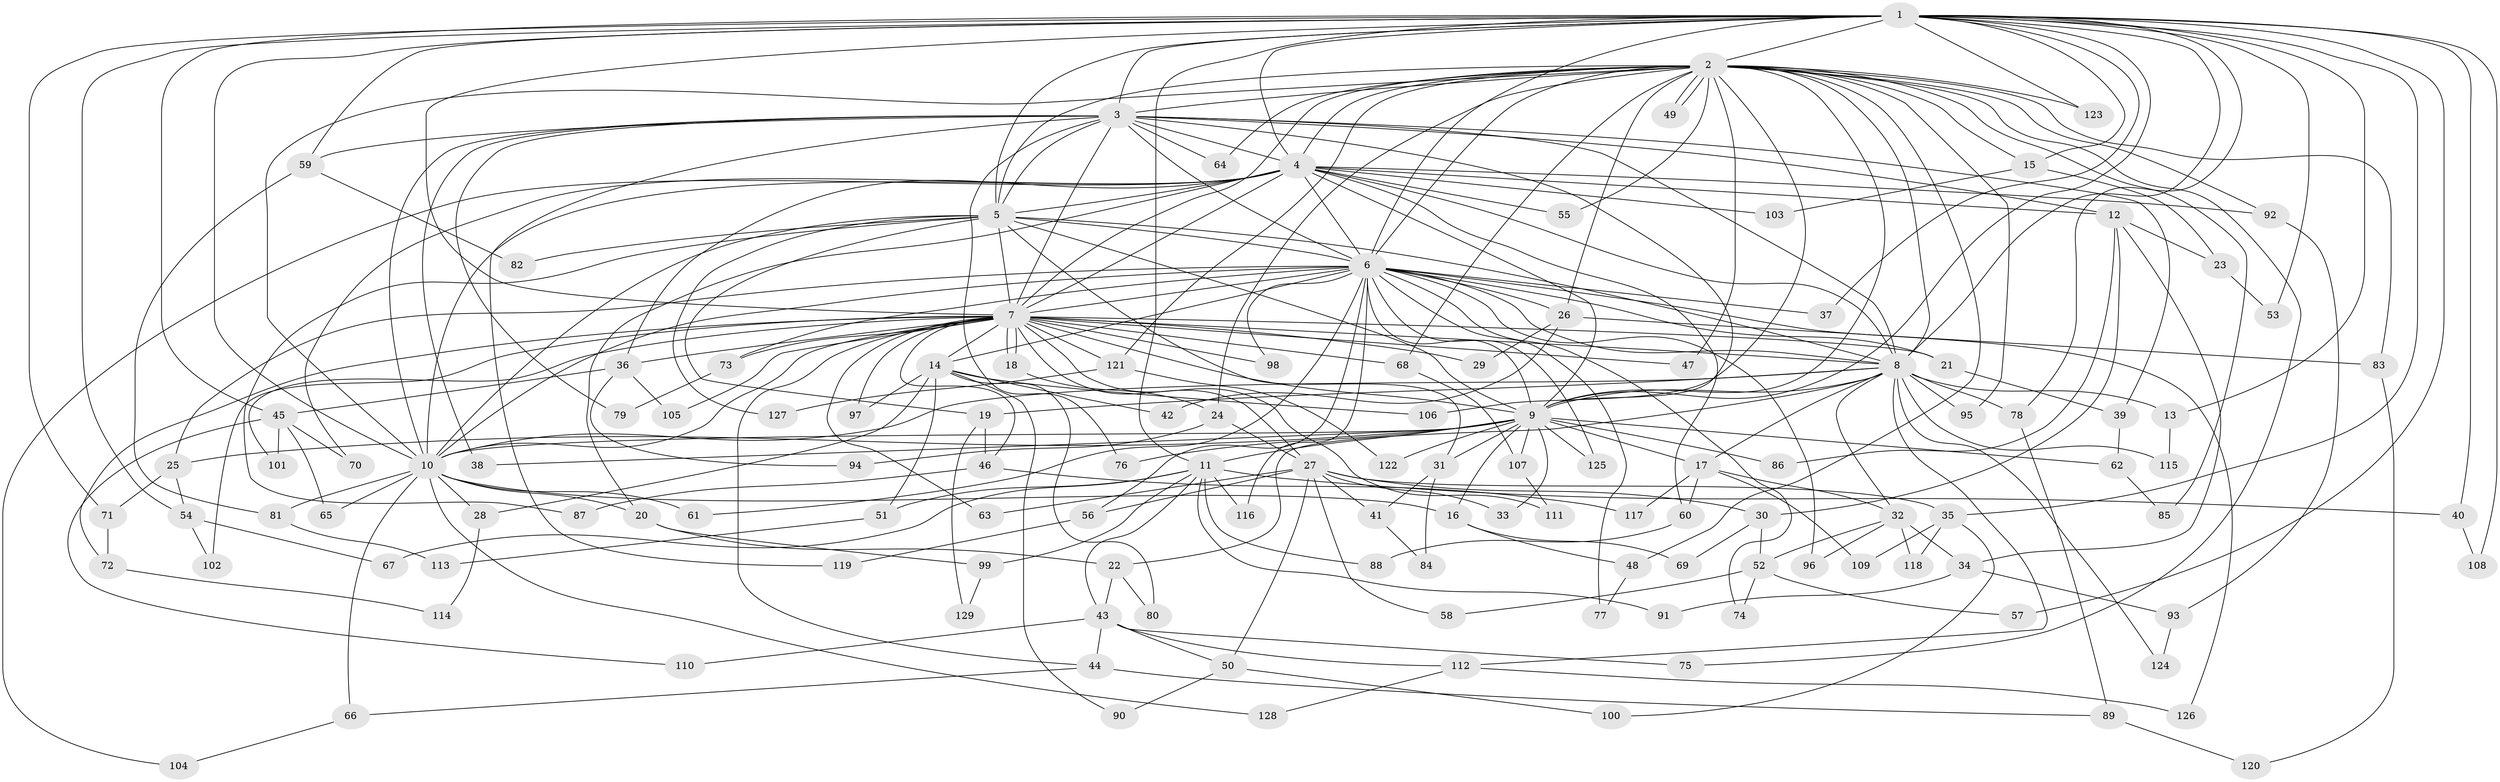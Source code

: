 // Generated by graph-tools (version 1.1) at 2025/44/03/09/25 04:44:07]
// undirected, 129 vertices, 283 edges
graph export_dot {
graph [start="1"]
  node [color=gray90,style=filled];
  1;
  2;
  3;
  4;
  5;
  6;
  7;
  8;
  9;
  10;
  11;
  12;
  13;
  14;
  15;
  16;
  17;
  18;
  19;
  20;
  21;
  22;
  23;
  24;
  25;
  26;
  27;
  28;
  29;
  30;
  31;
  32;
  33;
  34;
  35;
  36;
  37;
  38;
  39;
  40;
  41;
  42;
  43;
  44;
  45;
  46;
  47;
  48;
  49;
  50;
  51;
  52;
  53;
  54;
  55;
  56;
  57;
  58;
  59;
  60;
  61;
  62;
  63;
  64;
  65;
  66;
  67;
  68;
  69;
  70;
  71;
  72;
  73;
  74;
  75;
  76;
  77;
  78;
  79;
  80;
  81;
  82;
  83;
  84;
  85;
  86;
  87;
  88;
  89;
  90;
  91;
  92;
  93;
  94;
  95;
  96;
  97;
  98;
  99;
  100;
  101;
  102;
  103;
  104;
  105;
  106;
  107;
  108;
  109;
  110;
  111;
  112;
  113;
  114;
  115;
  116;
  117;
  118;
  119;
  120;
  121;
  122;
  123;
  124;
  125;
  126;
  127;
  128;
  129;
  1 -- 2;
  1 -- 3;
  1 -- 4;
  1 -- 5;
  1 -- 6;
  1 -- 7;
  1 -- 8;
  1 -- 9;
  1 -- 10;
  1 -- 11;
  1 -- 13;
  1 -- 15;
  1 -- 35;
  1 -- 37;
  1 -- 40;
  1 -- 45;
  1 -- 53;
  1 -- 54;
  1 -- 57;
  1 -- 59;
  1 -- 71;
  1 -- 78;
  1 -- 108;
  1 -- 123;
  2 -- 3;
  2 -- 4;
  2 -- 5;
  2 -- 6;
  2 -- 7;
  2 -- 8;
  2 -- 9;
  2 -- 10;
  2 -- 15;
  2 -- 24;
  2 -- 26;
  2 -- 47;
  2 -- 48;
  2 -- 49;
  2 -- 49;
  2 -- 55;
  2 -- 64;
  2 -- 68;
  2 -- 75;
  2 -- 83;
  2 -- 85;
  2 -- 92;
  2 -- 95;
  2 -- 106;
  2 -- 121;
  2 -- 123;
  3 -- 4;
  3 -- 5;
  3 -- 6;
  3 -- 7;
  3 -- 8;
  3 -- 9;
  3 -- 10;
  3 -- 12;
  3 -- 38;
  3 -- 39;
  3 -- 59;
  3 -- 64;
  3 -- 76;
  3 -- 79;
  3 -- 119;
  4 -- 5;
  4 -- 6;
  4 -- 7;
  4 -- 8;
  4 -- 9;
  4 -- 10;
  4 -- 12;
  4 -- 20;
  4 -- 36;
  4 -- 55;
  4 -- 60;
  4 -- 70;
  4 -- 92;
  4 -- 103;
  4 -- 104;
  5 -- 6;
  5 -- 7;
  5 -- 8;
  5 -- 9;
  5 -- 10;
  5 -- 19;
  5 -- 31;
  5 -- 82;
  5 -- 87;
  5 -- 127;
  6 -- 7;
  6 -- 8;
  6 -- 9;
  6 -- 10;
  6 -- 14;
  6 -- 21;
  6 -- 25;
  6 -- 26;
  6 -- 37;
  6 -- 56;
  6 -- 61;
  6 -- 73;
  6 -- 74;
  6 -- 77;
  6 -- 96;
  6 -- 98;
  6 -- 116;
  6 -- 125;
  6 -- 126;
  7 -- 8;
  7 -- 9;
  7 -- 10;
  7 -- 14;
  7 -- 18;
  7 -- 18;
  7 -- 21;
  7 -- 27;
  7 -- 29;
  7 -- 36;
  7 -- 44;
  7 -- 46;
  7 -- 47;
  7 -- 63;
  7 -- 68;
  7 -- 72;
  7 -- 73;
  7 -- 97;
  7 -- 98;
  7 -- 101;
  7 -- 102;
  7 -- 105;
  7 -- 111;
  7 -- 121;
  8 -- 9;
  8 -- 10;
  8 -- 13;
  8 -- 17;
  8 -- 19;
  8 -- 22;
  8 -- 32;
  8 -- 78;
  8 -- 95;
  8 -- 112;
  8 -- 115;
  8 -- 124;
  9 -- 10;
  9 -- 11;
  9 -- 16;
  9 -- 17;
  9 -- 25;
  9 -- 31;
  9 -- 33;
  9 -- 38;
  9 -- 62;
  9 -- 76;
  9 -- 86;
  9 -- 107;
  9 -- 122;
  9 -- 125;
  10 -- 16;
  10 -- 20;
  10 -- 28;
  10 -- 61;
  10 -- 65;
  10 -- 66;
  10 -- 81;
  10 -- 128;
  11 -- 40;
  11 -- 43;
  11 -- 51;
  11 -- 67;
  11 -- 88;
  11 -- 91;
  11 -- 99;
  11 -- 116;
  12 -- 23;
  12 -- 30;
  12 -- 34;
  12 -- 86;
  13 -- 115;
  14 -- 28;
  14 -- 42;
  14 -- 51;
  14 -- 80;
  14 -- 90;
  14 -- 97;
  14 -- 106;
  15 -- 23;
  15 -- 103;
  16 -- 48;
  16 -- 69;
  17 -- 32;
  17 -- 60;
  17 -- 109;
  17 -- 117;
  18 -- 24;
  19 -- 46;
  19 -- 129;
  20 -- 22;
  20 -- 99;
  21 -- 39;
  22 -- 43;
  22 -- 80;
  23 -- 53;
  24 -- 27;
  24 -- 94;
  25 -- 54;
  25 -- 71;
  26 -- 29;
  26 -- 42;
  26 -- 83;
  27 -- 30;
  27 -- 33;
  27 -- 35;
  27 -- 41;
  27 -- 50;
  27 -- 56;
  27 -- 58;
  27 -- 63;
  28 -- 114;
  30 -- 52;
  30 -- 69;
  31 -- 41;
  31 -- 84;
  32 -- 34;
  32 -- 52;
  32 -- 96;
  32 -- 118;
  34 -- 91;
  34 -- 93;
  35 -- 100;
  35 -- 109;
  35 -- 118;
  36 -- 45;
  36 -- 94;
  36 -- 105;
  39 -- 62;
  40 -- 108;
  41 -- 84;
  43 -- 44;
  43 -- 50;
  43 -- 75;
  43 -- 110;
  43 -- 112;
  44 -- 66;
  44 -- 89;
  45 -- 65;
  45 -- 70;
  45 -- 101;
  45 -- 110;
  46 -- 87;
  46 -- 117;
  48 -- 77;
  50 -- 90;
  50 -- 100;
  51 -- 113;
  52 -- 57;
  52 -- 58;
  52 -- 74;
  54 -- 67;
  54 -- 102;
  56 -- 119;
  59 -- 81;
  59 -- 82;
  60 -- 88;
  62 -- 85;
  66 -- 104;
  68 -- 107;
  71 -- 72;
  72 -- 114;
  73 -- 79;
  78 -- 89;
  81 -- 113;
  83 -- 120;
  89 -- 120;
  92 -- 93;
  93 -- 124;
  99 -- 129;
  107 -- 111;
  112 -- 126;
  112 -- 128;
  121 -- 122;
  121 -- 127;
}
